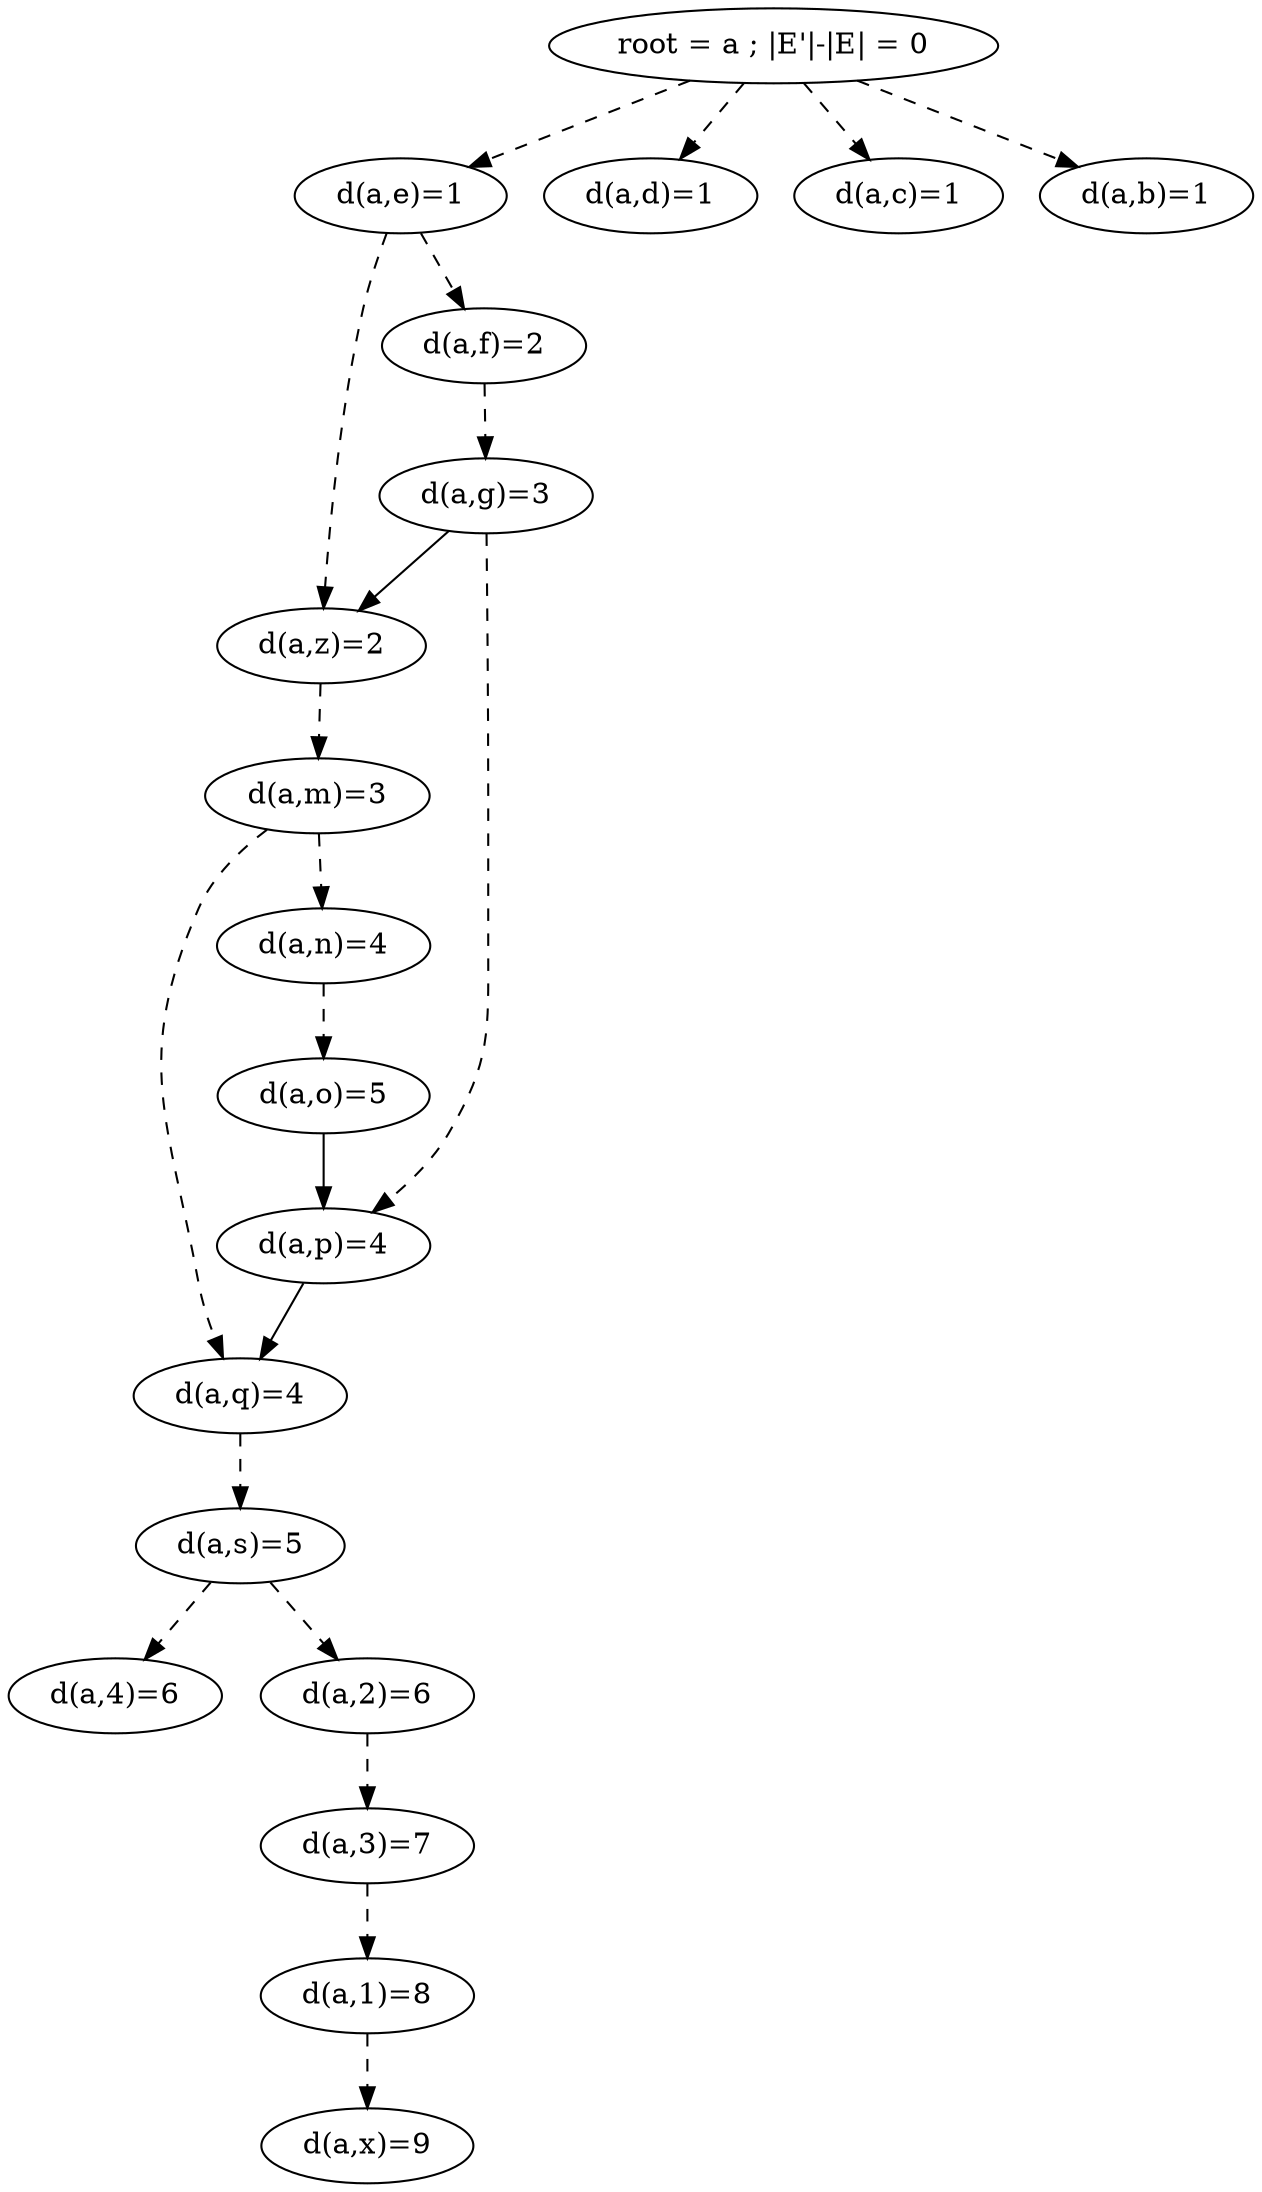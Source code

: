 digraph grafo_output { a [label="root = a ; |E'|-|E| = 0"];
a->e [style=dashed];
e [label="d(a,e)=1"]; 
a->d [style=dashed];
d [label="d(a,d)=1"]; 
a->c [style=dashed];
c [label="d(a,c)=1"]; 
a->b [style=dashed];
b [label="d(a,b)=1"]; 
e->z [style=dashed];
z [label="d(a,z)=2"]; 
e->f [style=dashed];
f [label="d(a,f)=2"]; 
z->m [style=dashed];
m [label="d(a,m)=3"]; 
f->g [style=dashed];
g [label="d(a,g)=3"]; 
m->q [style=dashed];
q [label="d(a,q)=4"]; 
m->n [style=dashed];
n [label="d(a,n)=4"]; 
g->p [style=dashed];
p [label="d(a,p)=4"]; 
g->z;
q->s [style=dashed];
s [label="d(a,s)=5"]; 
n->o [style=dashed];
o [label="d(a,o)=5"]; 
p->q;
s->4 [style=dashed];
4 [label="d(a,4)=6"]; 
s->2 [style=dashed];
2 [label="d(a,2)=6"]; 
o->p;
2->3 [style=dashed];
3 [label="d(a,3)=7"]; 
3->1 [style=dashed];
1 [label="d(a,1)=8"]; 
1->x [style=dashed];
x [label="d(a,x)=9"]; 
 }
